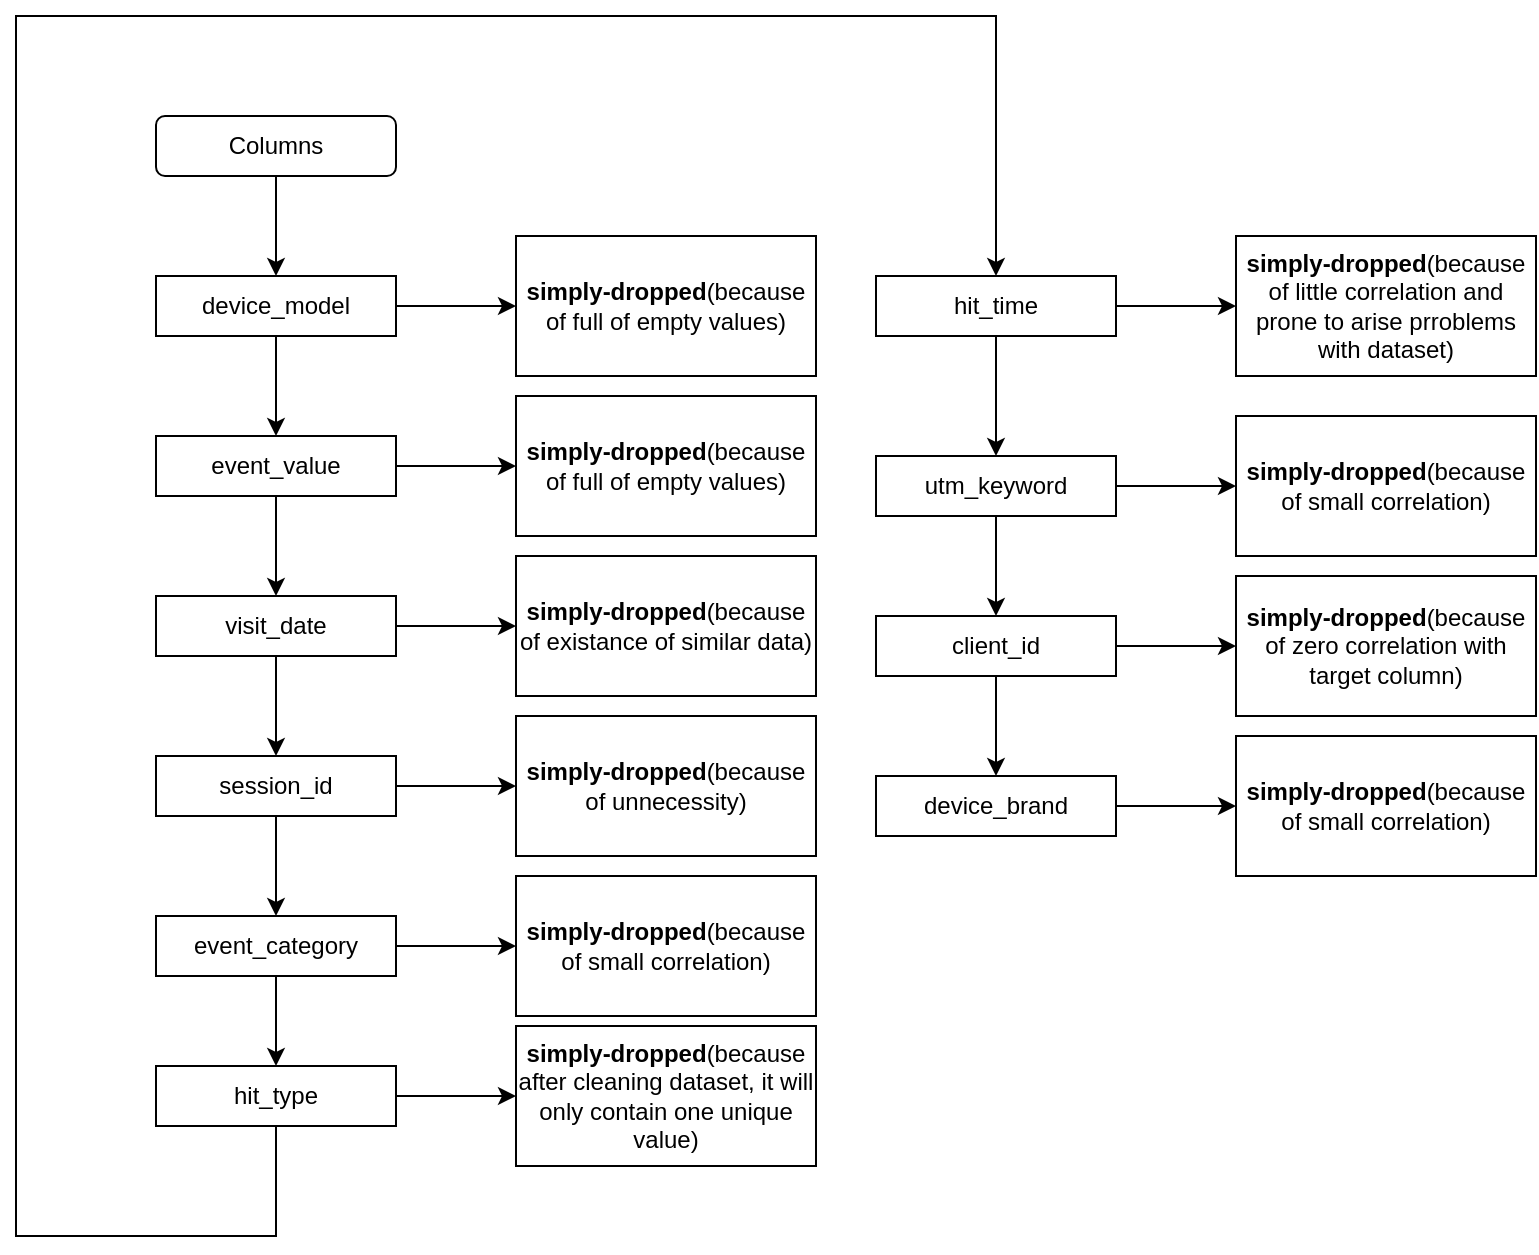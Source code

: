 <mxfile version="24.4.13" type="google">
  <diagram name="Page-1" id="_-_0vcJR8dD_VBxrQydT">
    <mxGraphModel grid="1" page="1" gridSize="10" guides="1" tooltips="1" connect="1" arrows="1" fold="1" pageScale="1" pageWidth="850" pageHeight="1100" math="0" shadow="0">
      <root>
        <mxCell id="0" />
        <mxCell id="1" parent="0" />
        <mxCell id="u9KAzp6_Cvrs9o20L0IA-1" value="" style="rounded=0;whiteSpace=wrap;html=1;" vertex="1" parent="1">
          <mxGeometry x="120" y="140" width="120" height="30" as="geometry" />
        </mxCell>
        <mxCell id="u9KAzp6_Cvrs9o20L0IA-2" value="" style="rounded=1;whiteSpace=wrap;html=1;" vertex="1" parent="1">
          <mxGeometry x="120" y="60" width="120" height="30" as="geometry" />
        </mxCell>
        <mxCell id="u9KAzp6_Cvrs9o20L0IA-7" style="edgeStyle=orthogonalEdgeStyle;rounded=0;orthogonalLoop=1;jettySize=auto;html=1;entryX=0.5;entryY=0;entryDx=0;entryDy=0;" edge="1" parent="1" source="u9KAzp6_Cvrs9o20L0IA-3" target="u9KAzp6_Cvrs9o20L0IA-4">
          <mxGeometry relative="1" as="geometry" />
        </mxCell>
        <mxCell id="u9KAzp6_Cvrs9o20L0IA-3" value="Columns" style="text;html=1;align=center;verticalAlign=middle;whiteSpace=wrap;rounded=0;" vertex="1" parent="1">
          <mxGeometry x="120" y="60" width="120" height="30" as="geometry" />
        </mxCell>
        <mxCell id="u9KAzp6_Cvrs9o20L0IA-8" style="edgeStyle=orthogonalEdgeStyle;rounded=0;orthogonalLoop=1;jettySize=auto;html=1;entryX=0;entryY=0.5;entryDx=0;entryDy=0;" edge="1" parent="1" source="u9KAzp6_Cvrs9o20L0IA-4" target="u9KAzp6_Cvrs9o20L0IA-6">
          <mxGeometry relative="1" as="geometry" />
        </mxCell>
        <mxCell id="u9KAzp6_Cvrs9o20L0IA-57" style="edgeStyle=orthogonalEdgeStyle;rounded=0;orthogonalLoop=1;jettySize=auto;html=1;" edge="1" parent="1" source="u9KAzp6_Cvrs9o20L0IA-4" target="u9KAzp6_Cvrs9o20L0IA-11">
          <mxGeometry relative="1" as="geometry" />
        </mxCell>
        <mxCell id="u9KAzp6_Cvrs9o20L0IA-4" value="device_model" style="text;html=1;align=center;verticalAlign=middle;whiteSpace=wrap;rounded=0;" vertex="1" parent="1">
          <mxGeometry x="120" y="140" width="120" height="30" as="geometry" />
        </mxCell>
        <mxCell id="u9KAzp6_Cvrs9o20L0IA-5" value="" style="rounded=0;whiteSpace=wrap;html=1;" vertex="1" parent="1">
          <mxGeometry x="300" y="120" width="150" height="70" as="geometry" />
        </mxCell>
        <mxCell id="u9KAzp6_Cvrs9o20L0IA-6" value="&lt;b&gt;simply-dropped&lt;/b&gt;(because of full of empty values)" style="text;html=1;align=center;verticalAlign=middle;whiteSpace=wrap;rounded=0;" vertex="1" parent="1">
          <mxGeometry x="300" y="120" width="150" height="70" as="geometry" />
        </mxCell>
        <mxCell id="u9KAzp6_Cvrs9o20L0IA-9" value="" style="rounded=0;whiteSpace=wrap;html=1;" vertex="1" parent="1">
          <mxGeometry x="120" y="220" width="120" height="30" as="geometry" />
        </mxCell>
        <mxCell id="u9KAzp6_Cvrs9o20L0IA-10" style="edgeStyle=orthogonalEdgeStyle;rounded=0;orthogonalLoop=1;jettySize=auto;html=1;entryX=0;entryY=0.5;entryDx=0;entryDy=0;" edge="1" parent="1" source="u9KAzp6_Cvrs9o20L0IA-11" target="u9KAzp6_Cvrs9o20L0IA-13">
          <mxGeometry relative="1" as="geometry" />
        </mxCell>
        <mxCell id="u9KAzp6_Cvrs9o20L0IA-65" value="" style="edgeStyle=orthogonalEdgeStyle;rounded=0;orthogonalLoop=1;jettySize=auto;html=1;" edge="1" parent="1" source="u9KAzp6_Cvrs9o20L0IA-11" target="u9KAzp6_Cvrs9o20L0IA-19">
          <mxGeometry relative="1" as="geometry" />
        </mxCell>
        <mxCell id="u9KAzp6_Cvrs9o20L0IA-11" value="event_value" style="text;html=1;align=center;verticalAlign=middle;whiteSpace=wrap;rounded=0;" vertex="1" parent="1">
          <mxGeometry x="120" y="220" width="120" height="30" as="geometry" />
        </mxCell>
        <mxCell id="u9KAzp6_Cvrs9o20L0IA-12" value="" style="rounded=0;whiteSpace=wrap;html=1;" vertex="1" parent="1">
          <mxGeometry x="300" y="200" width="150" height="70" as="geometry" />
        </mxCell>
        <mxCell id="u9KAzp6_Cvrs9o20L0IA-13" value="&lt;b&gt;simply-dropped&lt;/b&gt;(because of full of empty values)" style="text;html=1;align=center;verticalAlign=middle;whiteSpace=wrap;rounded=0;" vertex="1" parent="1">
          <mxGeometry x="300" y="200" width="150" height="70" as="geometry" />
        </mxCell>
        <mxCell id="u9KAzp6_Cvrs9o20L0IA-17" value="" style="rounded=0;whiteSpace=wrap;html=1;" vertex="1" parent="1">
          <mxGeometry x="120" y="300" width="120" height="30" as="geometry" />
        </mxCell>
        <mxCell id="u9KAzp6_Cvrs9o20L0IA-18" style="edgeStyle=orthogonalEdgeStyle;rounded=0;orthogonalLoop=1;jettySize=auto;html=1;entryX=0;entryY=0.5;entryDx=0;entryDy=0;" edge="1" parent="1" source="u9KAzp6_Cvrs9o20L0IA-19" target="u9KAzp6_Cvrs9o20L0IA-21">
          <mxGeometry relative="1" as="geometry" />
        </mxCell>
        <mxCell id="u9KAzp6_Cvrs9o20L0IA-58" style="edgeStyle=orthogonalEdgeStyle;rounded=0;orthogonalLoop=1;jettySize=auto;html=1;" edge="1" parent="1" source="u9KAzp6_Cvrs9o20L0IA-19" target="u9KAzp6_Cvrs9o20L0IA-24">
          <mxGeometry relative="1" as="geometry" />
        </mxCell>
        <mxCell id="u9KAzp6_Cvrs9o20L0IA-19" value="visit_date" style="text;html=1;align=center;verticalAlign=middle;whiteSpace=wrap;rounded=0;" vertex="1" parent="1">
          <mxGeometry x="120" y="300" width="120" height="30" as="geometry" />
        </mxCell>
        <mxCell id="u9KAzp6_Cvrs9o20L0IA-20" value="" style="rounded=0;whiteSpace=wrap;html=1;" vertex="1" parent="1">
          <mxGeometry x="300" y="280" width="150" height="70" as="geometry" />
        </mxCell>
        <mxCell id="u9KAzp6_Cvrs9o20L0IA-21" value="&lt;b&gt;simply-dropped&lt;/b&gt;(because of existance of similar data)" style="text;html=1;align=center;verticalAlign=middle;whiteSpace=wrap;rounded=0;" vertex="1" parent="1">
          <mxGeometry x="300" y="280" width="150" height="70" as="geometry" />
        </mxCell>
        <mxCell id="u9KAzp6_Cvrs9o20L0IA-22" value="" style="rounded=0;whiteSpace=wrap;html=1;" vertex="1" parent="1">
          <mxGeometry x="120" y="380" width="120" height="30" as="geometry" />
        </mxCell>
        <mxCell id="u9KAzp6_Cvrs9o20L0IA-23" style="edgeStyle=orthogonalEdgeStyle;rounded=0;orthogonalLoop=1;jettySize=auto;html=1;entryX=0;entryY=0.5;entryDx=0;entryDy=0;" edge="1" parent="1" source="u9KAzp6_Cvrs9o20L0IA-24" target="u9KAzp6_Cvrs9o20L0IA-26">
          <mxGeometry relative="1" as="geometry" />
        </mxCell>
        <mxCell id="u9KAzp6_Cvrs9o20L0IA-64" value="" style="edgeStyle=orthogonalEdgeStyle;rounded=0;orthogonalLoop=1;jettySize=auto;html=1;" edge="1" parent="1" source="u9KAzp6_Cvrs9o20L0IA-24" target="u9KAzp6_Cvrs9o20L0IA-29">
          <mxGeometry relative="1" as="geometry" />
        </mxCell>
        <mxCell id="u9KAzp6_Cvrs9o20L0IA-24" value="session_id" style="text;html=1;align=center;verticalAlign=middle;whiteSpace=wrap;rounded=0;" vertex="1" parent="1">
          <mxGeometry x="120" y="380" width="120" height="30" as="geometry" />
        </mxCell>
        <mxCell id="u9KAzp6_Cvrs9o20L0IA-25" value="" style="rounded=0;whiteSpace=wrap;html=1;" vertex="1" parent="1">
          <mxGeometry x="300" y="360" width="150" height="70" as="geometry" />
        </mxCell>
        <mxCell id="u9KAzp6_Cvrs9o20L0IA-26" value="&lt;b&gt;simply-dropped&lt;/b&gt;(because of unnecessity)" style="text;html=1;align=center;verticalAlign=middle;whiteSpace=wrap;rounded=0;" vertex="1" parent="1">
          <mxGeometry x="300" y="360" width="150" height="70" as="geometry" />
        </mxCell>
        <mxCell id="u9KAzp6_Cvrs9o20L0IA-27" value="" style="rounded=0;whiteSpace=wrap;html=1;" vertex="1" parent="1">
          <mxGeometry x="120" y="460" width="120" height="30" as="geometry" />
        </mxCell>
        <mxCell id="u9KAzp6_Cvrs9o20L0IA-28" style="edgeStyle=orthogonalEdgeStyle;rounded=0;orthogonalLoop=1;jettySize=auto;html=1;entryX=0;entryY=0.5;entryDx=0;entryDy=0;" edge="1" parent="1" source="u9KAzp6_Cvrs9o20L0IA-29" target="u9KAzp6_Cvrs9o20L0IA-31">
          <mxGeometry relative="1" as="geometry" />
        </mxCell>
        <mxCell id="u9KAzp6_Cvrs9o20L0IA-63" value="" style="edgeStyle=orthogonalEdgeStyle;rounded=0;orthogonalLoop=1;jettySize=auto;html=1;" edge="1" parent="1" source="u9KAzp6_Cvrs9o20L0IA-29" target="u9KAzp6_Cvrs9o20L0IA-34">
          <mxGeometry relative="1" as="geometry" />
        </mxCell>
        <mxCell id="u9KAzp6_Cvrs9o20L0IA-29" value="event_category" style="text;html=1;align=center;verticalAlign=middle;whiteSpace=wrap;rounded=0;" vertex="1" parent="1">
          <mxGeometry x="120" y="460" width="120" height="30" as="geometry" />
        </mxCell>
        <mxCell id="u9KAzp6_Cvrs9o20L0IA-30" value="" style="rounded=0;whiteSpace=wrap;html=1;" vertex="1" parent="1">
          <mxGeometry x="300" y="440" width="150" height="70" as="geometry" />
        </mxCell>
        <mxCell id="u9KAzp6_Cvrs9o20L0IA-31" value="&lt;b&gt;simply-dropped&lt;/b&gt;(because of small correlation)" style="text;html=1;align=center;verticalAlign=middle;whiteSpace=wrap;rounded=0;" vertex="1" parent="1">
          <mxGeometry x="300" y="440" width="150" height="70" as="geometry" />
        </mxCell>
        <mxCell id="u9KAzp6_Cvrs9o20L0IA-32" value="" style="rounded=0;whiteSpace=wrap;html=1;" vertex="1" parent="1">
          <mxGeometry x="120" y="535" width="120" height="30" as="geometry" />
        </mxCell>
        <mxCell id="u9KAzp6_Cvrs9o20L0IA-33" style="edgeStyle=orthogonalEdgeStyle;rounded=0;orthogonalLoop=1;jettySize=auto;html=1;entryX=0;entryY=0.5;entryDx=0;entryDy=0;" edge="1" parent="1" source="u9KAzp6_Cvrs9o20L0IA-34" target="u9KAzp6_Cvrs9o20L0IA-36">
          <mxGeometry relative="1" as="geometry" />
        </mxCell>
        <mxCell id="u9KAzp6_Cvrs9o20L0IA-59" style="edgeStyle=orthogonalEdgeStyle;rounded=0;orthogonalLoop=1;jettySize=auto;html=1;entryX=0.5;entryY=0;entryDx=0;entryDy=0;" edge="1" parent="1" source="u9KAzp6_Cvrs9o20L0IA-34" target="u9KAzp6_Cvrs9o20L0IA-39">
          <mxGeometry relative="1" as="geometry">
            <Array as="points">
              <mxPoint x="180" y="620" />
              <mxPoint x="50" y="620" />
              <mxPoint x="50" y="10" />
              <mxPoint x="540" y="10" />
            </Array>
          </mxGeometry>
        </mxCell>
        <mxCell id="u9KAzp6_Cvrs9o20L0IA-34" value="hit_type" style="text;html=1;align=center;verticalAlign=middle;whiteSpace=wrap;rounded=0;" vertex="1" parent="1">
          <mxGeometry x="120" y="535" width="120" height="30" as="geometry" />
        </mxCell>
        <mxCell id="u9KAzp6_Cvrs9o20L0IA-35" value="" style="rounded=0;whiteSpace=wrap;html=1;" vertex="1" parent="1">
          <mxGeometry x="300" y="515" width="150" height="70" as="geometry" />
        </mxCell>
        <mxCell id="u9KAzp6_Cvrs9o20L0IA-36" value="&lt;b&gt;simply-dropped&lt;/b&gt;(because after cleaning dataset, it will only contain one unique value)" style="text;html=1;align=center;verticalAlign=middle;whiteSpace=wrap;rounded=0;" vertex="1" parent="1">
          <mxGeometry x="300" y="515" width="150" height="70" as="geometry" />
        </mxCell>
        <mxCell id="u9KAzp6_Cvrs9o20L0IA-37" value="" style="rounded=0;whiteSpace=wrap;html=1;" vertex="1" parent="1">
          <mxGeometry x="480" y="140" width="120" height="30" as="geometry" />
        </mxCell>
        <mxCell id="u9KAzp6_Cvrs9o20L0IA-38" style="edgeStyle=orthogonalEdgeStyle;rounded=0;orthogonalLoop=1;jettySize=auto;html=1;entryX=0;entryY=0.5;entryDx=0;entryDy=0;" edge="1" parent="1" source="u9KAzp6_Cvrs9o20L0IA-39" target="u9KAzp6_Cvrs9o20L0IA-41">
          <mxGeometry relative="1" as="geometry" />
        </mxCell>
        <mxCell id="u9KAzp6_Cvrs9o20L0IA-60" style="edgeStyle=orthogonalEdgeStyle;rounded=0;orthogonalLoop=1;jettySize=auto;html=1;entryX=0.5;entryY=0;entryDx=0;entryDy=0;" edge="1" parent="1" source="u9KAzp6_Cvrs9o20L0IA-39" target="u9KAzp6_Cvrs9o20L0IA-44">
          <mxGeometry relative="1" as="geometry" />
        </mxCell>
        <mxCell id="u9KAzp6_Cvrs9o20L0IA-39" value="hit_time" style="text;html=1;align=center;verticalAlign=middle;whiteSpace=wrap;rounded=0;" vertex="1" parent="1">
          <mxGeometry x="480" y="140" width="120" height="30" as="geometry" />
        </mxCell>
        <mxCell id="u9KAzp6_Cvrs9o20L0IA-40" value="" style="rounded=0;whiteSpace=wrap;html=1;" vertex="1" parent="1">
          <mxGeometry x="660" y="120" width="150" height="70" as="geometry" />
        </mxCell>
        <mxCell id="u9KAzp6_Cvrs9o20L0IA-41" value="&lt;b&gt;simply-dropped&lt;/b&gt;(because of little correlation and prone to arise prroblems with dataset)" style="text;html=1;align=center;verticalAlign=middle;whiteSpace=wrap;rounded=0;" vertex="1" parent="1">
          <mxGeometry x="660" y="120" width="150" height="70" as="geometry" />
        </mxCell>
        <mxCell id="u9KAzp6_Cvrs9o20L0IA-42" value="" style="rounded=0;whiteSpace=wrap;html=1;" vertex="1" parent="1">
          <mxGeometry x="480" y="230" width="120" height="30" as="geometry" />
        </mxCell>
        <mxCell id="u9KAzp6_Cvrs9o20L0IA-43" style="edgeStyle=orthogonalEdgeStyle;rounded=0;orthogonalLoop=1;jettySize=auto;html=1;entryX=0;entryY=0.5;entryDx=0;entryDy=0;" edge="1" parent="1" source="u9KAzp6_Cvrs9o20L0IA-44" target="u9KAzp6_Cvrs9o20L0IA-46">
          <mxGeometry relative="1" as="geometry" />
        </mxCell>
        <mxCell id="u9KAzp6_Cvrs9o20L0IA-61" style="edgeStyle=orthogonalEdgeStyle;rounded=0;orthogonalLoop=1;jettySize=auto;html=1;" edge="1" parent="1" source="u9KAzp6_Cvrs9o20L0IA-44" target="u9KAzp6_Cvrs9o20L0IA-49">
          <mxGeometry relative="1" as="geometry" />
        </mxCell>
        <mxCell id="u9KAzp6_Cvrs9o20L0IA-44" value="utm_keyword" style="text;html=1;align=center;verticalAlign=middle;whiteSpace=wrap;rounded=0;" vertex="1" parent="1">
          <mxGeometry x="480" y="230" width="120" height="30" as="geometry" />
        </mxCell>
        <mxCell id="u9KAzp6_Cvrs9o20L0IA-45" value="" style="rounded=0;whiteSpace=wrap;html=1;" vertex="1" parent="1">
          <mxGeometry x="660" y="210" width="150" height="70" as="geometry" />
        </mxCell>
        <mxCell id="u9KAzp6_Cvrs9o20L0IA-46" value="&lt;b&gt;simply-dropped&lt;/b&gt;(because of small correlation)" style="text;html=1;align=center;verticalAlign=middle;whiteSpace=wrap;rounded=0;" vertex="1" parent="1">
          <mxGeometry x="660" y="210" width="150" height="70" as="geometry" />
        </mxCell>
        <mxCell id="u9KAzp6_Cvrs9o20L0IA-47" value="" style="rounded=0;whiteSpace=wrap;html=1;" vertex="1" parent="1">
          <mxGeometry x="480" y="310" width="120" height="30" as="geometry" />
        </mxCell>
        <mxCell id="u9KAzp6_Cvrs9o20L0IA-48" style="edgeStyle=orthogonalEdgeStyle;rounded=0;orthogonalLoop=1;jettySize=auto;html=1;entryX=0;entryY=0.5;entryDx=0;entryDy=0;" edge="1" parent="1" source="u9KAzp6_Cvrs9o20L0IA-49" target="u9KAzp6_Cvrs9o20L0IA-51">
          <mxGeometry relative="1" as="geometry" />
        </mxCell>
        <mxCell id="u9KAzp6_Cvrs9o20L0IA-62" style="edgeStyle=orthogonalEdgeStyle;rounded=0;orthogonalLoop=1;jettySize=auto;html=1;entryX=0.5;entryY=0;entryDx=0;entryDy=0;" edge="1" parent="1" source="u9KAzp6_Cvrs9o20L0IA-49" target="u9KAzp6_Cvrs9o20L0IA-54">
          <mxGeometry relative="1" as="geometry" />
        </mxCell>
        <mxCell id="u9KAzp6_Cvrs9o20L0IA-49" value="client_id" style="text;html=1;align=center;verticalAlign=middle;whiteSpace=wrap;rounded=0;" vertex="1" parent="1">
          <mxGeometry x="480" y="310" width="120" height="30" as="geometry" />
        </mxCell>
        <mxCell id="u9KAzp6_Cvrs9o20L0IA-50" value="" style="rounded=0;whiteSpace=wrap;html=1;" vertex="1" parent="1">
          <mxGeometry x="660" y="290" width="150" height="70" as="geometry" />
        </mxCell>
        <mxCell id="u9KAzp6_Cvrs9o20L0IA-51" value="&lt;b&gt;simply-dropped&lt;/b&gt;(because of zero correlation with target column)" style="text;html=1;align=center;verticalAlign=middle;whiteSpace=wrap;rounded=0;" vertex="1" parent="1">
          <mxGeometry x="660" y="290" width="150" height="70" as="geometry" />
        </mxCell>
        <mxCell id="u9KAzp6_Cvrs9o20L0IA-52" value="" style="rounded=0;whiteSpace=wrap;html=1;" vertex="1" parent="1">
          <mxGeometry x="480" y="390" width="120" height="30" as="geometry" />
        </mxCell>
        <mxCell id="u9KAzp6_Cvrs9o20L0IA-53" style="edgeStyle=orthogonalEdgeStyle;rounded=0;orthogonalLoop=1;jettySize=auto;html=1;entryX=0;entryY=0.5;entryDx=0;entryDy=0;" edge="1" parent="1" source="u9KAzp6_Cvrs9o20L0IA-54" target="u9KAzp6_Cvrs9o20L0IA-56">
          <mxGeometry relative="1" as="geometry" />
        </mxCell>
        <mxCell id="u9KAzp6_Cvrs9o20L0IA-54" value="device_brand" style="text;html=1;align=center;verticalAlign=middle;whiteSpace=wrap;rounded=0;" vertex="1" parent="1">
          <mxGeometry x="480" y="390" width="120" height="30" as="geometry" />
        </mxCell>
        <mxCell id="u9KAzp6_Cvrs9o20L0IA-55" value="" style="rounded=0;whiteSpace=wrap;html=1;" vertex="1" parent="1">
          <mxGeometry x="660" y="370" width="150" height="70" as="geometry" />
        </mxCell>
        <mxCell id="u9KAzp6_Cvrs9o20L0IA-56" value="&lt;b&gt;simply-dropped&lt;/b&gt;(because of small correlation)" style="text;html=1;align=center;verticalAlign=middle;whiteSpace=wrap;rounded=0;" vertex="1" parent="1">
          <mxGeometry x="660" y="370" width="150" height="70" as="geometry" />
        </mxCell>
      </root>
    </mxGraphModel>
  </diagram>
</mxfile>
